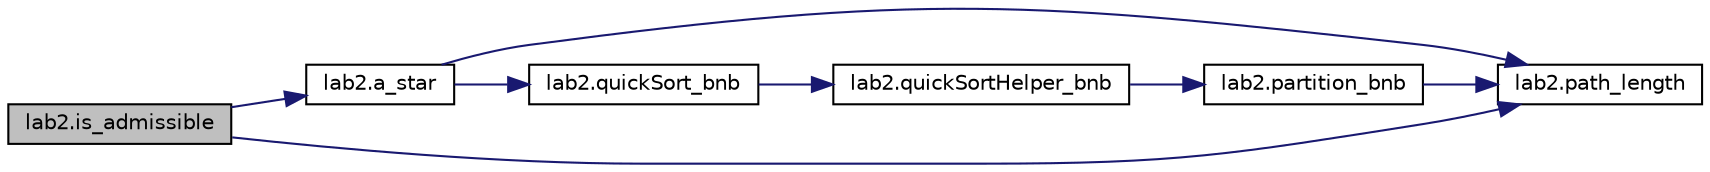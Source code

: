 digraph "lab2.is_admissible"
{
  edge [fontname="Helvetica",fontsize="10",labelfontname="Helvetica",labelfontsize="10"];
  node [fontname="Helvetica",fontsize="10",shape=record];
  rankdir="LR";
  Node1 [label="lab2.is_admissible",height=0.2,width=0.4,color="black", fillcolor="grey75", style="filled", fontcolor="black"];
  Node1 -> Node2 [color="midnightblue",fontsize="10",style="solid",fontname="Helvetica"];
  Node2 [label="lab2.a_star",height=0.2,width=0.4,color="black", fillcolor="white", style="filled",URL="$namespacelab2.html#a1726fe9f0f3452bc927a9e54bc5bbdfa"];
  Node2 -> Node3 [color="midnightblue",fontsize="10",style="solid",fontname="Helvetica"];
  Node3 [label="lab2.path_length",height=0.2,width=0.4,color="black", fillcolor="white", style="filled",URL="$namespacelab2.html#a9124033f320681f2240efa74a9961c48",tooltip="Now we&#39;re going to try optimal search. "];
  Node2 -> Node4 [color="midnightblue",fontsize="10",style="solid",fontname="Helvetica"];
  Node4 [label="lab2.quickSort_bnb",height=0.2,width=0.4,color="black", fillcolor="white", style="filled",URL="$namespacelab2.html#ac6d556c4bfdfe4909967b690a3fc6a6b"];
  Node4 -> Node5 [color="midnightblue",fontsize="10",style="solid",fontname="Helvetica"];
  Node5 [label="lab2.quickSortHelper_bnb",height=0.2,width=0.4,color="black", fillcolor="white", style="filled",URL="$namespacelab2.html#af0c98e54367bc2fe44f40db0af6e4b12"];
  Node5 -> Node6 [color="midnightblue",fontsize="10",style="solid",fontname="Helvetica"];
  Node6 [label="lab2.partition_bnb",height=0.2,width=0.4,color="black", fillcolor="white", style="filled",URL="$namespacelab2.html#a5a7d465167cf72bb801f8d2918930b2b"];
  Node6 -> Node3 [color="midnightblue",fontsize="10",style="solid",fontname="Helvetica"];
  Node1 -> Node3 [color="midnightblue",fontsize="10",style="solid",fontname="Helvetica"];
}
